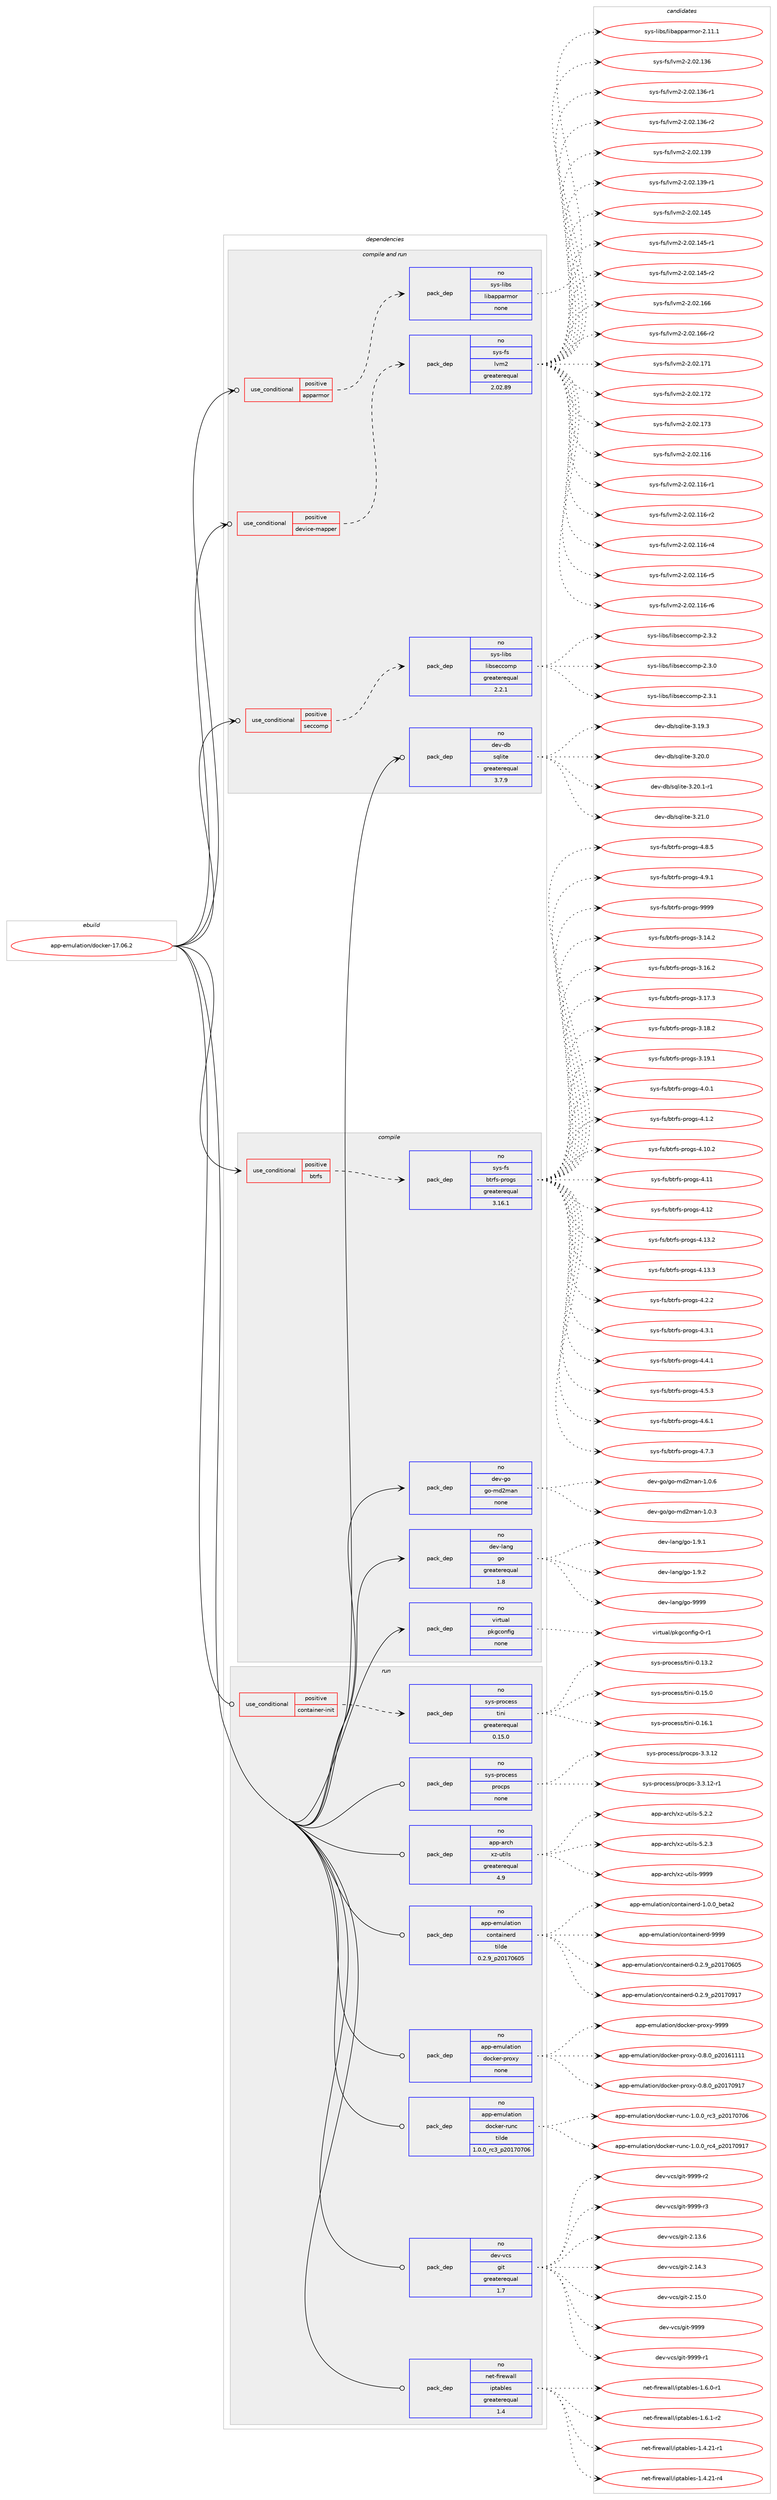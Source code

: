 digraph prolog {

# *************
# Graph options
# *************

newrank=true;
concentrate=true;
compound=true;
graph [rankdir=LR,fontname=Helvetica,fontsize=10,ranksep=1.5];#, ranksep=2.5, nodesep=0.2];
edge  [arrowhead=vee];
node  [fontname=Helvetica,fontsize=10];

# **********
# The ebuild
# **********

subgraph cluster_leftcol {
color=gray;
rank=same;
label=<<i>ebuild</i>>;
id [label="app-emulation/docker-17.06.2", color=red, width=4, href="../app-emulation/docker-17.06.2.svg"];
}

# ****************
# The dependencies
# ****************

subgraph cluster_midcol {
color=gray;
label=<<i>dependencies</i>>;
subgraph cluster_compile {
fillcolor="#eeeeee";
style=filled;
label=<<i>compile</i>>;
subgraph cond5233 {
dependency21476 [label=<<TABLE BORDER="0" CELLBORDER="1" CELLSPACING="0" CELLPADDING="4"><TR><TD ROWSPAN="3" CELLPADDING="10">use_conditional</TD></TR><TR><TD>positive</TD></TR><TR><TD>btrfs</TD></TR></TABLE>>, shape=none, color=red];
subgraph pack15827 {
dependency21477 [label=<<TABLE BORDER="0" CELLBORDER="1" CELLSPACING="0" CELLPADDING="4" WIDTH="220"><TR><TD ROWSPAN="6" CELLPADDING="30">pack_dep</TD></TR><TR><TD WIDTH="110">no</TD></TR><TR><TD>sys-fs</TD></TR><TR><TD>btrfs-progs</TD></TR><TR><TD>greaterequal</TD></TR><TR><TD>3.16.1</TD></TR></TABLE>>, shape=none, color=blue];
}
dependency21476:e -> dependency21477:w [weight=20,style="dashed",arrowhead="vee"];
}
id:e -> dependency21476:w [weight=20,style="solid",arrowhead="vee"];
subgraph pack15828 {
dependency21478 [label=<<TABLE BORDER="0" CELLBORDER="1" CELLSPACING="0" CELLPADDING="4" WIDTH="220"><TR><TD ROWSPAN="6" CELLPADDING="30">pack_dep</TD></TR><TR><TD WIDTH="110">no</TD></TR><TR><TD>dev-go</TD></TR><TR><TD>go-md2man</TD></TR><TR><TD>none</TD></TR><TR><TD></TD></TR></TABLE>>, shape=none, color=blue];
}
id:e -> dependency21478:w [weight=20,style="solid",arrowhead="vee"];
subgraph pack15829 {
dependency21479 [label=<<TABLE BORDER="0" CELLBORDER="1" CELLSPACING="0" CELLPADDING="4" WIDTH="220"><TR><TD ROWSPAN="6" CELLPADDING="30">pack_dep</TD></TR><TR><TD WIDTH="110">no</TD></TR><TR><TD>dev-lang</TD></TR><TR><TD>go</TD></TR><TR><TD>greaterequal</TD></TR><TR><TD>1.8</TD></TR></TABLE>>, shape=none, color=blue];
}
id:e -> dependency21479:w [weight=20,style="solid",arrowhead="vee"];
subgraph pack15830 {
dependency21480 [label=<<TABLE BORDER="0" CELLBORDER="1" CELLSPACING="0" CELLPADDING="4" WIDTH="220"><TR><TD ROWSPAN="6" CELLPADDING="30">pack_dep</TD></TR><TR><TD WIDTH="110">no</TD></TR><TR><TD>virtual</TD></TR><TR><TD>pkgconfig</TD></TR><TR><TD>none</TD></TR><TR><TD></TD></TR></TABLE>>, shape=none, color=blue];
}
id:e -> dependency21480:w [weight=20,style="solid",arrowhead="vee"];
}
subgraph cluster_compileandrun {
fillcolor="#eeeeee";
style=filled;
label=<<i>compile and run</i>>;
subgraph cond5234 {
dependency21481 [label=<<TABLE BORDER="0" CELLBORDER="1" CELLSPACING="0" CELLPADDING="4"><TR><TD ROWSPAN="3" CELLPADDING="10">use_conditional</TD></TR><TR><TD>positive</TD></TR><TR><TD>apparmor</TD></TR></TABLE>>, shape=none, color=red];
subgraph pack15831 {
dependency21482 [label=<<TABLE BORDER="0" CELLBORDER="1" CELLSPACING="0" CELLPADDING="4" WIDTH="220"><TR><TD ROWSPAN="6" CELLPADDING="30">pack_dep</TD></TR><TR><TD WIDTH="110">no</TD></TR><TR><TD>sys-libs</TD></TR><TR><TD>libapparmor</TD></TR><TR><TD>none</TD></TR><TR><TD></TD></TR></TABLE>>, shape=none, color=blue];
}
dependency21481:e -> dependency21482:w [weight=20,style="dashed",arrowhead="vee"];
}
id:e -> dependency21481:w [weight=20,style="solid",arrowhead="odotvee"];
subgraph cond5235 {
dependency21483 [label=<<TABLE BORDER="0" CELLBORDER="1" CELLSPACING="0" CELLPADDING="4"><TR><TD ROWSPAN="3" CELLPADDING="10">use_conditional</TD></TR><TR><TD>positive</TD></TR><TR><TD>device-mapper</TD></TR></TABLE>>, shape=none, color=red];
subgraph pack15832 {
dependency21484 [label=<<TABLE BORDER="0" CELLBORDER="1" CELLSPACING="0" CELLPADDING="4" WIDTH="220"><TR><TD ROWSPAN="6" CELLPADDING="30">pack_dep</TD></TR><TR><TD WIDTH="110">no</TD></TR><TR><TD>sys-fs</TD></TR><TR><TD>lvm2</TD></TR><TR><TD>greaterequal</TD></TR><TR><TD>2.02.89</TD></TR></TABLE>>, shape=none, color=blue];
}
dependency21483:e -> dependency21484:w [weight=20,style="dashed",arrowhead="vee"];
}
id:e -> dependency21483:w [weight=20,style="solid",arrowhead="odotvee"];
subgraph cond5236 {
dependency21485 [label=<<TABLE BORDER="0" CELLBORDER="1" CELLSPACING="0" CELLPADDING="4"><TR><TD ROWSPAN="3" CELLPADDING="10">use_conditional</TD></TR><TR><TD>positive</TD></TR><TR><TD>seccomp</TD></TR></TABLE>>, shape=none, color=red];
subgraph pack15833 {
dependency21486 [label=<<TABLE BORDER="0" CELLBORDER="1" CELLSPACING="0" CELLPADDING="4" WIDTH="220"><TR><TD ROWSPAN="6" CELLPADDING="30">pack_dep</TD></TR><TR><TD WIDTH="110">no</TD></TR><TR><TD>sys-libs</TD></TR><TR><TD>libseccomp</TD></TR><TR><TD>greaterequal</TD></TR><TR><TD>2.2.1</TD></TR></TABLE>>, shape=none, color=blue];
}
dependency21485:e -> dependency21486:w [weight=20,style="dashed",arrowhead="vee"];
}
id:e -> dependency21485:w [weight=20,style="solid",arrowhead="odotvee"];
subgraph pack15834 {
dependency21487 [label=<<TABLE BORDER="0" CELLBORDER="1" CELLSPACING="0" CELLPADDING="4" WIDTH="220"><TR><TD ROWSPAN="6" CELLPADDING="30">pack_dep</TD></TR><TR><TD WIDTH="110">no</TD></TR><TR><TD>dev-db</TD></TR><TR><TD>sqlite</TD></TR><TR><TD>greaterequal</TD></TR><TR><TD>3.7.9</TD></TR></TABLE>>, shape=none, color=blue];
}
id:e -> dependency21487:w [weight=20,style="solid",arrowhead="odotvee"];
}
subgraph cluster_run {
fillcolor="#eeeeee";
style=filled;
label=<<i>run</i>>;
subgraph cond5237 {
dependency21488 [label=<<TABLE BORDER="0" CELLBORDER="1" CELLSPACING="0" CELLPADDING="4"><TR><TD ROWSPAN="3" CELLPADDING="10">use_conditional</TD></TR><TR><TD>positive</TD></TR><TR><TD>container-init</TD></TR></TABLE>>, shape=none, color=red];
subgraph pack15835 {
dependency21489 [label=<<TABLE BORDER="0" CELLBORDER="1" CELLSPACING="0" CELLPADDING="4" WIDTH="220"><TR><TD ROWSPAN="6" CELLPADDING="30">pack_dep</TD></TR><TR><TD WIDTH="110">no</TD></TR><TR><TD>sys-process</TD></TR><TR><TD>tini</TD></TR><TR><TD>greaterequal</TD></TR><TR><TD>0.15.0</TD></TR></TABLE>>, shape=none, color=blue];
}
dependency21488:e -> dependency21489:w [weight=20,style="dashed",arrowhead="vee"];
}
id:e -> dependency21488:w [weight=20,style="solid",arrowhead="odot"];
subgraph pack15836 {
dependency21490 [label=<<TABLE BORDER="0" CELLBORDER="1" CELLSPACING="0" CELLPADDING="4" WIDTH="220"><TR><TD ROWSPAN="6" CELLPADDING="30">pack_dep</TD></TR><TR><TD WIDTH="110">no</TD></TR><TR><TD>app-arch</TD></TR><TR><TD>xz-utils</TD></TR><TR><TD>greaterequal</TD></TR><TR><TD>4.9</TD></TR></TABLE>>, shape=none, color=blue];
}
id:e -> dependency21490:w [weight=20,style="solid",arrowhead="odot"];
subgraph pack15837 {
dependency21491 [label=<<TABLE BORDER="0" CELLBORDER="1" CELLSPACING="0" CELLPADDING="4" WIDTH="220"><TR><TD ROWSPAN="6" CELLPADDING="30">pack_dep</TD></TR><TR><TD WIDTH="110">no</TD></TR><TR><TD>app-emulation</TD></TR><TR><TD>containerd</TD></TR><TR><TD>tilde</TD></TR><TR><TD>0.2.9_p20170605</TD></TR></TABLE>>, shape=none, color=blue];
}
id:e -> dependency21491:w [weight=20,style="solid",arrowhead="odot"];
subgraph pack15838 {
dependency21492 [label=<<TABLE BORDER="0" CELLBORDER="1" CELLSPACING="0" CELLPADDING="4" WIDTH="220"><TR><TD ROWSPAN="6" CELLPADDING="30">pack_dep</TD></TR><TR><TD WIDTH="110">no</TD></TR><TR><TD>app-emulation</TD></TR><TR><TD>docker-proxy</TD></TR><TR><TD>none</TD></TR><TR><TD></TD></TR></TABLE>>, shape=none, color=blue];
}
id:e -> dependency21492:w [weight=20,style="solid",arrowhead="odot"];
subgraph pack15839 {
dependency21493 [label=<<TABLE BORDER="0" CELLBORDER="1" CELLSPACING="0" CELLPADDING="4" WIDTH="220"><TR><TD ROWSPAN="6" CELLPADDING="30">pack_dep</TD></TR><TR><TD WIDTH="110">no</TD></TR><TR><TD>app-emulation</TD></TR><TR><TD>docker-runc</TD></TR><TR><TD>tilde</TD></TR><TR><TD>1.0.0_rc3_p20170706</TD></TR></TABLE>>, shape=none, color=blue];
}
id:e -> dependency21493:w [weight=20,style="solid",arrowhead="odot"];
subgraph pack15840 {
dependency21494 [label=<<TABLE BORDER="0" CELLBORDER="1" CELLSPACING="0" CELLPADDING="4" WIDTH="220"><TR><TD ROWSPAN="6" CELLPADDING="30">pack_dep</TD></TR><TR><TD WIDTH="110">no</TD></TR><TR><TD>dev-vcs</TD></TR><TR><TD>git</TD></TR><TR><TD>greaterequal</TD></TR><TR><TD>1.7</TD></TR></TABLE>>, shape=none, color=blue];
}
id:e -> dependency21494:w [weight=20,style="solid",arrowhead="odot"];
subgraph pack15841 {
dependency21495 [label=<<TABLE BORDER="0" CELLBORDER="1" CELLSPACING="0" CELLPADDING="4" WIDTH="220"><TR><TD ROWSPAN="6" CELLPADDING="30">pack_dep</TD></TR><TR><TD WIDTH="110">no</TD></TR><TR><TD>net-firewall</TD></TR><TR><TD>iptables</TD></TR><TR><TD>greaterequal</TD></TR><TR><TD>1.4</TD></TR></TABLE>>, shape=none, color=blue];
}
id:e -> dependency21495:w [weight=20,style="solid",arrowhead="odot"];
subgraph pack15842 {
dependency21496 [label=<<TABLE BORDER="0" CELLBORDER="1" CELLSPACING="0" CELLPADDING="4" WIDTH="220"><TR><TD ROWSPAN="6" CELLPADDING="30">pack_dep</TD></TR><TR><TD WIDTH="110">no</TD></TR><TR><TD>sys-process</TD></TR><TR><TD>procps</TD></TR><TR><TD>none</TD></TR><TR><TD></TD></TR></TABLE>>, shape=none, color=blue];
}
id:e -> dependency21496:w [weight=20,style="solid",arrowhead="odot"];
}
}

# **************
# The candidates
# **************

subgraph cluster_choices {
rank=same;
color=gray;
label=<<i>candidates</i>>;

subgraph choice15827 {
color=black;
nodesep=1;
choice1151211154510211547981161141021154511211411110311545514649524650 [label="sys-fs/btrfs-progs-3.14.2", color=red, width=4,href="../sys-fs/btrfs-progs-3.14.2.svg"];
choice1151211154510211547981161141021154511211411110311545514649544650 [label="sys-fs/btrfs-progs-3.16.2", color=red, width=4,href="../sys-fs/btrfs-progs-3.16.2.svg"];
choice1151211154510211547981161141021154511211411110311545514649554651 [label="sys-fs/btrfs-progs-3.17.3", color=red, width=4,href="../sys-fs/btrfs-progs-3.17.3.svg"];
choice1151211154510211547981161141021154511211411110311545514649564650 [label="sys-fs/btrfs-progs-3.18.2", color=red, width=4,href="../sys-fs/btrfs-progs-3.18.2.svg"];
choice1151211154510211547981161141021154511211411110311545514649574649 [label="sys-fs/btrfs-progs-3.19.1", color=red, width=4,href="../sys-fs/btrfs-progs-3.19.1.svg"];
choice11512111545102115479811611410211545112114111103115455246484649 [label="sys-fs/btrfs-progs-4.0.1", color=red, width=4,href="../sys-fs/btrfs-progs-4.0.1.svg"];
choice11512111545102115479811611410211545112114111103115455246494650 [label="sys-fs/btrfs-progs-4.1.2", color=red, width=4,href="../sys-fs/btrfs-progs-4.1.2.svg"];
choice1151211154510211547981161141021154511211411110311545524649484650 [label="sys-fs/btrfs-progs-4.10.2", color=red, width=4,href="../sys-fs/btrfs-progs-4.10.2.svg"];
choice115121115451021154798116114102115451121141111031154552464949 [label="sys-fs/btrfs-progs-4.11", color=red, width=4,href="../sys-fs/btrfs-progs-4.11.svg"];
choice115121115451021154798116114102115451121141111031154552464950 [label="sys-fs/btrfs-progs-4.12", color=red, width=4,href="../sys-fs/btrfs-progs-4.12.svg"];
choice1151211154510211547981161141021154511211411110311545524649514650 [label="sys-fs/btrfs-progs-4.13.2", color=red, width=4,href="../sys-fs/btrfs-progs-4.13.2.svg"];
choice1151211154510211547981161141021154511211411110311545524649514651 [label="sys-fs/btrfs-progs-4.13.3", color=red, width=4,href="../sys-fs/btrfs-progs-4.13.3.svg"];
choice11512111545102115479811611410211545112114111103115455246504650 [label="sys-fs/btrfs-progs-4.2.2", color=red, width=4,href="../sys-fs/btrfs-progs-4.2.2.svg"];
choice11512111545102115479811611410211545112114111103115455246514649 [label="sys-fs/btrfs-progs-4.3.1", color=red, width=4,href="../sys-fs/btrfs-progs-4.3.1.svg"];
choice11512111545102115479811611410211545112114111103115455246524649 [label="sys-fs/btrfs-progs-4.4.1", color=red, width=4,href="../sys-fs/btrfs-progs-4.4.1.svg"];
choice11512111545102115479811611410211545112114111103115455246534651 [label="sys-fs/btrfs-progs-4.5.3", color=red, width=4,href="../sys-fs/btrfs-progs-4.5.3.svg"];
choice11512111545102115479811611410211545112114111103115455246544649 [label="sys-fs/btrfs-progs-4.6.1", color=red, width=4,href="../sys-fs/btrfs-progs-4.6.1.svg"];
choice11512111545102115479811611410211545112114111103115455246554651 [label="sys-fs/btrfs-progs-4.7.3", color=red, width=4,href="../sys-fs/btrfs-progs-4.7.3.svg"];
choice11512111545102115479811611410211545112114111103115455246564653 [label="sys-fs/btrfs-progs-4.8.5", color=red, width=4,href="../sys-fs/btrfs-progs-4.8.5.svg"];
choice11512111545102115479811611410211545112114111103115455246574649 [label="sys-fs/btrfs-progs-4.9.1", color=red, width=4,href="../sys-fs/btrfs-progs-4.9.1.svg"];
choice115121115451021154798116114102115451121141111031154557575757 [label="sys-fs/btrfs-progs-9999", color=red, width=4,href="../sys-fs/btrfs-progs-9999.svg"];
dependency21477:e -> choice1151211154510211547981161141021154511211411110311545514649524650:w [style=dotted,weight="100"];
dependency21477:e -> choice1151211154510211547981161141021154511211411110311545514649544650:w [style=dotted,weight="100"];
dependency21477:e -> choice1151211154510211547981161141021154511211411110311545514649554651:w [style=dotted,weight="100"];
dependency21477:e -> choice1151211154510211547981161141021154511211411110311545514649564650:w [style=dotted,weight="100"];
dependency21477:e -> choice1151211154510211547981161141021154511211411110311545514649574649:w [style=dotted,weight="100"];
dependency21477:e -> choice11512111545102115479811611410211545112114111103115455246484649:w [style=dotted,weight="100"];
dependency21477:e -> choice11512111545102115479811611410211545112114111103115455246494650:w [style=dotted,weight="100"];
dependency21477:e -> choice1151211154510211547981161141021154511211411110311545524649484650:w [style=dotted,weight="100"];
dependency21477:e -> choice115121115451021154798116114102115451121141111031154552464949:w [style=dotted,weight="100"];
dependency21477:e -> choice115121115451021154798116114102115451121141111031154552464950:w [style=dotted,weight="100"];
dependency21477:e -> choice1151211154510211547981161141021154511211411110311545524649514650:w [style=dotted,weight="100"];
dependency21477:e -> choice1151211154510211547981161141021154511211411110311545524649514651:w [style=dotted,weight="100"];
dependency21477:e -> choice11512111545102115479811611410211545112114111103115455246504650:w [style=dotted,weight="100"];
dependency21477:e -> choice11512111545102115479811611410211545112114111103115455246514649:w [style=dotted,weight="100"];
dependency21477:e -> choice11512111545102115479811611410211545112114111103115455246524649:w [style=dotted,weight="100"];
dependency21477:e -> choice11512111545102115479811611410211545112114111103115455246534651:w [style=dotted,weight="100"];
dependency21477:e -> choice11512111545102115479811611410211545112114111103115455246544649:w [style=dotted,weight="100"];
dependency21477:e -> choice11512111545102115479811611410211545112114111103115455246554651:w [style=dotted,weight="100"];
dependency21477:e -> choice11512111545102115479811611410211545112114111103115455246564653:w [style=dotted,weight="100"];
dependency21477:e -> choice11512111545102115479811611410211545112114111103115455246574649:w [style=dotted,weight="100"];
dependency21477:e -> choice115121115451021154798116114102115451121141111031154557575757:w [style=dotted,weight="100"];
}
subgraph choice15828 {
color=black;
nodesep=1;
choice1001011184510311147103111451091005010997110454946484651 [label="dev-go/go-md2man-1.0.3", color=red, width=4,href="../dev-go/go-md2man-1.0.3.svg"];
choice1001011184510311147103111451091005010997110454946484654 [label="dev-go/go-md2man-1.0.6", color=red, width=4,href="../dev-go/go-md2man-1.0.6.svg"];
dependency21478:e -> choice1001011184510311147103111451091005010997110454946484651:w [style=dotted,weight="100"];
dependency21478:e -> choice1001011184510311147103111451091005010997110454946484654:w [style=dotted,weight="100"];
}
subgraph choice15829 {
color=black;
nodesep=1;
choice100101118451089711010347103111454946574649 [label="dev-lang/go-1.9.1", color=red, width=4,href="../dev-lang/go-1.9.1.svg"];
choice100101118451089711010347103111454946574650 [label="dev-lang/go-1.9.2", color=red, width=4,href="../dev-lang/go-1.9.2.svg"];
choice1001011184510897110103471031114557575757 [label="dev-lang/go-9999", color=red, width=4,href="../dev-lang/go-9999.svg"];
dependency21479:e -> choice100101118451089711010347103111454946574649:w [style=dotted,weight="100"];
dependency21479:e -> choice100101118451089711010347103111454946574650:w [style=dotted,weight="100"];
dependency21479:e -> choice1001011184510897110103471031114557575757:w [style=dotted,weight="100"];
}
subgraph choice15830 {
color=black;
nodesep=1;
choice11810511411611797108471121071039911111010210510345484511449 [label="virtual/pkgconfig-0-r1", color=red, width=4,href="../virtual/pkgconfig-0-r1.svg"];
dependency21480:e -> choice11810511411611797108471121071039911111010210510345484511449:w [style=dotted,weight="100"];
}
subgraph choice15831 {
color=black;
nodesep=1;
choice11512111545108105981154710810598971121129711410911111445504649494649 [label="sys-libs/libapparmor-2.11.1", color=red, width=4,href="../sys-libs/libapparmor-2.11.1.svg"];
dependency21482:e -> choice11512111545108105981154710810598971121129711410911111445504649494649:w [style=dotted,weight="100"];
}
subgraph choice15832 {
color=black;
nodesep=1;
choice115121115451021154710811810950455046485046494954 [label="sys-fs/lvm2-2.02.116", color=red, width=4,href="../sys-fs/lvm2-2.02.116.svg"];
choice1151211154510211547108118109504550464850464949544511449 [label="sys-fs/lvm2-2.02.116-r1", color=red, width=4,href="../sys-fs/lvm2-2.02.116-r1.svg"];
choice1151211154510211547108118109504550464850464949544511450 [label="sys-fs/lvm2-2.02.116-r2", color=red, width=4,href="../sys-fs/lvm2-2.02.116-r2.svg"];
choice1151211154510211547108118109504550464850464949544511452 [label="sys-fs/lvm2-2.02.116-r4", color=red, width=4,href="../sys-fs/lvm2-2.02.116-r4.svg"];
choice1151211154510211547108118109504550464850464949544511453 [label="sys-fs/lvm2-2.02.116-r5", color=red, width=4,href="../sys-fs/lvm2-2.02.116-r5.svg"];
choice1151211154510211547108118109504550464850464949544511454 [label="sys-fs/lvm2-2.02.116-r6", color=red, width=4,href="../sys-fs/lvm2-2.02.116-r6.svg"];
choice115121115451021154710811810950455046485046495154 [label="sys-fs/lvm2-2.02.136", color=red, width=4,href="../sys-fs/lvm2-2.02.136.svg"];
choice1151211154510211547108118109504550464850464951544511449 [label="sys-fs/lvm2-2.02.136-r1", color=red, width=4,href="../sys-fs/lvm2-2.02.136-r1.svg"];
choice1151211154510211547108118109504550464850464951544511450 [label="sys-fs/lvm2-2.02.136-r2", color=red, width=4,href="../sys-fs/lvm2-2.02.136-r2.svg"];
choice115121115451021154710811810950455046485046495157 [label="sys-fs/lvm2-2.02.139", color=red, width=4,href="../sys-fs/lvm2-2.02.139.svg"];
choice1151211154510211547108118109504550464850464951574511449 [label="sys-fs/lvm2-2.02.139-r1", color=red, width=4,href="../sys-fs/lvm2-2.02.139-r1.svg"];
choice115121115451021154710811810950455046485046495253 [label="sys-fs/lvm2-2.02.145", color=red, width=4,href="../sys-fs/lvm2-2.02.145.svg"];
choice1151211154510211547108118109504550464850464952534511449 [label="sys-fs/lvm2-2.02.145-r1", color=red, width=4,href="../sys-fs/lvm2-2.02.145-r1.svg"];
choice1151211154510211547108118109504550464850464952534511450 [label="sys-fs/lvm2-2.02.145-r2", color=red, width=4,href="../sys-fs/lvm2-2.02.145-r2.svg"];
choice115121115451021154710811810950455046485046495454 [label="sys-fs/lvm2-2.02.166", color=red, width=4,href="../sys-fs/lvm2-2.02.166.svg"];
choice1151211154510211547108118109504550464850464954544511450 [label="sys-fs/lvm2-2.02.166-r2", color=red, width=4,href="../sys-fs/lvm2-2.02.166-r2.svg"];
choice115121115451021154710811810950455046485046495549 [label="sys-fs/lvm2-2.02.171", color=red, width=4,href="../sys-fs/lvm2-2.02.171.svg"];
choice115121115451021154710811810950455046485046495550 [label="sys-fs/lvm2-2.02.172", color=red, width=4,href="../sys-fs/lvm2-2.02.172.svg"];
choice115121115451021154710811810950455046485046495551 [label="sys-fs/lvm2-2.02.173", color=red, width=4,href="../sys-fs/lvm2-2.02.173.svg"];
dependency21484:e -> choice115121115451021154710811810950455046485046494954:w [style=dotted,weight="100"];
dependency21484:e -> choice1151211154510211547108118109504550464850464949544511449:w [style=dotted,weight="100"];
dependency21484:e -> choice1151211154510211547108118109504550464850464949544511450:w [style=dotted,weight="100"];
dependency21484:e -> choice1151211154510211547108118109504550464850464949544511452:w [style=dotted,weight="100"];
dependency21484:e -> choice1151211154510211547108118109504550464850464949544511453:w [style=dotted,weight="100"];
dependency21484:e -> choice1151211154510211547108118109504550464850464949544511454:w [style=dotted,weight="100"];
dependency21484:e -> choice115121115451021154710811810950455046485046495154:w [style=dotted,weight="100"];
dependency21484:e -> choice1151211154510211547108118109504550464850464951544511449:w [style=dotted,weight="100"];
dependency21484:e -> choice1151211154510211547108118109504550464850464951544511450:w [style=dotted,weight="100"];
dependency21484:e -> choice115121115451021154710811810950455046485046495157:w [style=dotted,weight="100"];
dependency21484:e -> choice1151211154510211547108118109504550464850464951574511449:w [style=dotted,weight="100"];
dependency21484:e -> choice115121115451021154710811810950455046485046495253:w [style=dotted,weight="100"];
dependency21484:e -> choice1151211154510211547108118109504550464850464952534511449:w [style=dotted,weight="100"];
dependency21484:e -> choice1151211154510211547108118109504550464850464952534511450:w [style=dotted,weight="100"];
dependency21484:e -> choice115121115451021154710811810950455046485046495454:w [style=dotted,weight="100"];
dependency21484:e -> choice1151211154510211547108118109504550464850464954544511450:w [style=dotted,weight="100"];
dependency21484:e -> choice115121115451021154710811810950455046485046495549:w [style=dotted,weight="100"];
dependency21484:e -> choice115121115451021154710811810950455046485046495550:w [style=dotted,weight="100"];
dependency21484:e -> choice115121115451021154710811810950455046485046495551:w [style=dotted,weight="100"];
}
subgraph choice15833 {
color=black;
nodesep=1;
choice115121115451081059811547108105981151019999111109112455046514648 [label="sys-libs/libseccomp-2.3.0", color=red, width=4,href="../sys-libs/libseccomp-2.3.0.svg"];
choice115121115451081059811547108105981151019999111109112455046514649 [label="sys-libs/libseccomp-2.3.1", color=red, width=4,href="../sys-libs/libseccomp-2.3.1.svg"];
choice115121115451081059811547108105981151019999111109112455046514650 [label="sys-libs/libseccomp-2.3.2", color=red, width=4,href="../sys-libs/libseccomp-2.3.2.svg"];
dependency21486:e -> choice115121115451081059811547108105981151019999111109112455046514648:w [style=dotted,weight="100"];
dependency21486:e -> choice115121115451081059811547108105981151019999111109112455046514649:w [style=dotted,weight="100"];
dependency21486:e -> choice115121115451081059811547108105981151019999111109112455046514650:w [style=dotted,weight="100"];
}
subgraph choice15834 {
color=black;
nodesep=1;
choice10010111845100984711511310810511610145514649574651 [label="dev-db/sqlite-3.19.3", color=red, width=4,href="../dev-db/sqlite-3.19.3.svg"];
choice10010111845100984711511310810511610145514650484648 [label="dev-db/sqlite-3.20.0", color=red, width=4,href="../dev-db/sqlite-3.20.0.svg"];
choice100101118451009847115113108105116101455146504846494511449 [label="dev-db/sqlite-3.20.1-r1", color=red, width=4,href="../dev-db/sqlite-3.20.1-r1.svg"];
choice10010111845100984711511310810511610145514650494648 [label="dev-db/sqlite-3.21.0", color=red, width=4,href="../dev-db/sqlite-3.21.0.svg"];
dependency21487:e -> choice10010111845100984711511310810511610145514649574651:w [style=dotted,weight="100"];
dependency21487:e -> choice10010111845100984711511310810511610145514650484648:w [style=dotted,weight="100"];
dependency21487:e -> choice100101118451009847115113108105116101455146504846494511449:w [style=dotted,weight="100"];
dependency21487:e -> choice10010111845100984711511310810511610145514650494648:w [style=dotted,weight="100"];
}
subgraph choice15835 {
color=black;
nodesep=1;
choice11512111545112114111991011151154711610511010545484649514650 [label="sys-process/tini-0.13.2", color=red, width=4,href="../sys-process/tini-0.13.2.svg"];
choice11512111545112114111991011151154711610511010545484649534648 [label="sys-process/tini-0.15.0", color=red, width=4,href="../sys-process/tini-0.15.0.svg"];
choice11512111545112114111991011151154711610511010545484649544649 [label="sys-process/tini-0.16.1", color=red, width=4,href="../sys-process/tini-0.16.1.svg"];
dependency21489:e -> choice11512111545112114111991011151154711610511010545484649514650:w [style=dotted,weight="100"];
dependency21489:e -> choice11512111545112114111991011151154711610511010545484649534648:w [style=dotted,weight="100"];
dependency21489:e -> choice11512111545112114111991011151154711610511010545484649544649:w [style=dotted,weight="100"];
}
subgraph choice15836 {
color=black;
nodesep=1;
choice971121124597114991044712012245117116105108115455346504650 [label="app-arch/xz-utils-5.2.2", color=red, width=4,href="../app-arch/xz-utils-5.2.2.svg"];
choice971121124597114991044712012245117116105108115455346504651 [label="app-arch/xz-utils-5.2.3", color=red, width=4,href="../app-arch/xz-utils-5.2.3.svg"];
choice9711211245971149910447120122451171161051081154557575757 [label="app-arch/xz-utils-9999", color=red, width=4,href="../app-arch/xz-utils-9999.svg"];
dependency21490:e -> choice971121124597114991044712012245117116105108115455346504650:w [style=dotted,weight="100"];
dependency21490:e -> choice971121124597114991044712012245117116105108115455346504651:w [style=dotted,weight="100"];
dependency21490:e -> choice9711211245971149910447120122451171161051081154557575757:w [style=dotted,weight="100"];
}
subgraph choice15837 {
color=black;
nodesep=1;
choice971121124510110911710897116105111110479911111011697105110101114100454846504657951125048495548544853 [label="app-emulation/containerd-0.2.9_p20170605", color=red, width=4,href="../app-emulation/containerd-0.2.9_p20170605.svg"];
choice971121124510110911710897116105111110479911111011697105110101114100454846504657951125048495548574955 [label="app-emulation/containerd-0.2.9_p20170917", color=red, width=4,href="../app-emulation/containerd-0.2.9_p20170917.svg"];
choice97112112451011091171089711610511111047991111101169710511010111410045494648464895981011169750 [label="app-emulation/containerd-1.0.0_beta2", color=red, width=4,href="../app-emulation/containerd-1.0.0_beta2.svg"];
choice9711211245101109117108971161051111104799111110116971051101011141004557575757 [label="app-emulation/containerd-9999", color=red, width=4,href="../app-emulation/containerd-9999.svg"];
dependency21491:e -> choice971121124510110911710897116105111110479911111011697105110101114100454846504657951125048495548544853:w [style=dotted,weight="100"];
dependency21491:e -> choice971121124510110911710897116105111110479911111011697105110101114100454846504657951125048495548574955:w [style=dotted,weight="100"];
dependency21491:e -> choice97112112451011091171089711610511111047991111101169710511010111410045494648464895981011169750:w [style=dotted,weight="100"];
dependency21491:e -> choice9711211245101109117108971161051111104799111110116971051101011141004557575757:w [style=dotted,weight="100"];
}
subgraph choice15838 {
color=black;
nodesep=1;
choice971121124510110911710897116105111110471001119910710111445112114111120121454846564648951125048495449494949 [label="app-emulation/docker-proxy-0.8.0_p20161111", color=red, width=4,href="../app-emulation/docker-proxy-0.8.0_p20161111.svg"];
choice971121124510110911710897116105111110471001119910710111445112114111120121454846564648951125048495548574955 [label="app-emulation/docker-proxy-0.8.0_p20170917", color=red, width=4,href="../app-emulation/docker-proxy-0.8.0_p20170917.svg"];
choice9711211245101109117108971161051111104710011199107101114451121141111201214557575757 [label="app-emulation/docker-proxy-9999", color=red, width=4,href="../app-emulation/docker-proxy-9999.svg"];
dependency21492:e -> choice971121124510110911710897116105111110471001119910710111445112114111120121454846564648951125048495449494949:w [style=dotted,weight="100"];
dependency21492:e -> choice971121124510110911710897116105111110471001119910710111445112114111120121454846564648951125048495548574955:w [style=dotted,weight="100"];
dependency21492:e -> choice9711211245101109117108971161051111104710011199107101114451121141111201214557575757:w [style=dotted,weight="100"];
}
subgraph choice15839 {
color=black;
nodesep=1;
choice97112112451011091171089711610511111047100111991071011144511411711099454946484648951149951951125048495548554854 [label="app-emulation/docker-runc-1.0.0_rc3_p20170706", color=red, width=4,href="../app-emulation/docker-runc-1.0.0_rc3_p20170706.svg"];
choice97112112451011091171089711610511111047100111991071011144511411711099454946484648951149952951125048495548574955 [label="app-emulation/docker-runc-1.0.0_rc4_p20170917", color=red, width=4,href="../app-emulation/docker-runc-1.0.0_rc4_p20170917.svg"];
dependency21493:e -> choice97112112451011091171089711610511111047100111991071011144511411711099454946484648951149951951125048495548554854:w [style=dotted,weight="100"];
dependency21493:e -> choice97112112451011091171089711610511111047100111991071011144511411711099454946484648951149952951125048495548574955:w [style=dotted,weight="100"];
}
subgraph choice15840 {
color=black;
nodesep=1;
choice10010111845118991154710310511645504649514654 [label="dev-vcs/git-2.13.6", color=red, width=4,href="../dev-vcs/git-2.13.6.svg"];
choice10010111845118991154710310511645504649524651 [label="dev-vcs/git-2.14.3", color=red, width=4,href="../dev-vcs/git-2.14.3.svg"];
choice10010111845118991154710310511645504649534648 [label="dev-vcs/git-2.15.0", color=red, width=4,href="../dev-vcs/git-2.15.0.svg"];
choice1001011184511899115471031051164557575757 [label="dev-vcs/git-9999", color=red, width=4,href="../dev-vcs/git-9999.svg"];
choice10010111845118991154710310511645575757574511449 [label="dev-vcs/git-9999-r1", color=red, width=4,href="../dev-vcs/git-9999-r1.svg"];
choice10010111845118991154710310511645575757574511450 [label="dev-vcs/git-9999-r2", color=red, width=4,href="../dev-vcs/git-9999-r2.svg"];
choice10010111845118991154710310511645575757574511451 [label="dev-vcs/git-9999-r3", color=red, width=4,href="../dev-vcs/git-9999-r3.svg"];
dependency21494:e -> choice10010111845118991154710310511645504649514654:w [style=dotted,weight="100"];
dependency21494:e -> choice10010111845118991154710310511645504649524651:w [style=dotted,weight="100"];
dependency21494:e -> choice10010111845118991154710310511645504649534648:w [style=dotted,weight="100"];
dependency21494:e -> choice1001011184511899115471031051164557575757:w [style=dotted,weight="100"];
dependency21494:e -> choice10010111845118991154710310511645575757574511449:w [style=dotted,weight="100"];
dependency21494:e -> choice10010111845118991154710310511645575757574511450:w [style=dotted,weight="100"];
dependency21494:e -> choice10010111845118991154710310511645575757574511451:w [style=dotted,weight="100"];
}
subgraph choice15841 {
color=black;
nodesep=1;
choice1101011164510210511410111997108108471051121169798108101115454946524650494511449 [label="net-firewall/iptables-1.4.21-r1", color=red, width=4,href="../net-firewall/iptables-1.4.21-r1.svg"];
choice1101011164510210511410111997108108471051121169798108101115454946524650494511452 [label="net-firewall/iptables-1.4.21-r4", color=red, width=4,href="../net-firewall/iptables-1.4.21-r4.svg"];
choice11010111645102105114101119971081084710511211697981081011154549465446484511449 [label="net-firewall/iptables-1.6.0-r1", color=red, width=4,href="../net-firewall/iptables-1.6.0-r1.svg"];
choice11010111645102105114101119971081084710511211697981081011154549465446494511450 [label="net-firewall/iptables-1.6.1-r2", color=red, width=4,href="../net-firewall/iptables-1.6.1-r2.svg"];
dependency21495:e -> choice1101011164510210511410111997108108471051121169798108101115454946524650494511449:w [style=dotted,weight="100"];
dependency21495:e -> choice1101011164510210511410111997108108471051121169798108101115454946524650494511452:w [style=dotted,weight="100"];
dependency21495:e -> choice11010111645102105114101119971081084710511211697981081011154549465446484511449:w [style=dotted,weight="100"];
dependency21495:e -> choice11010111645102105114101119971081084710511211697981081011154549465446494511450:w [style=dotted,weight="100"];
}
subgraph choice15842 {
color=black;
nodesep=1;
choice1151211154511211411199101115115471121141119911211545514651464950 [label="sys-process/procps-3.3.12", color=red, width=4,href="../sys-process/procps-3.3.12.svg"];
choice11512111545112114111991011151154711211411199112115455146514649504511449 [label="sys-process/procps-3.3.12-r1", color=red, width=4,href="../sys-process/procps-3.3.12-r1.svg"];
dependency21496:e -> choice1151211154511211411199101115115471121141119911211545514651464950:w [style=dotted,weight="100"];
dependency21496:e -> choice11512111545112114111991011151154711211411199112115455146514649504511449:w [style=dotted,weight="100"];
}
}

}
